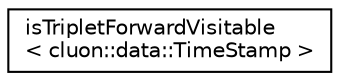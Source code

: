 digraph "Graphical Class Hierarchy"
{
 // LATEX_PDF_SIZE
  edge [fontname="Helvetica",fontsize="10",labelfontname="Helvetica",labelfontsize="10"];
  node [fontname="Helvetica",fontsize="10",shape=record];
  rankdir="LR";
  Node0 [label="isTripletForwardVisitable\l\< cluon::data::TimeStamp \>",height=0.2,width=0.4,color="black", fillcolor="white", style="filled",URL="$structisTripletForwardVisitable_3_01cluon_1_1data_1_1TimeStamp_01_4.html",tooltip=" "];
}
